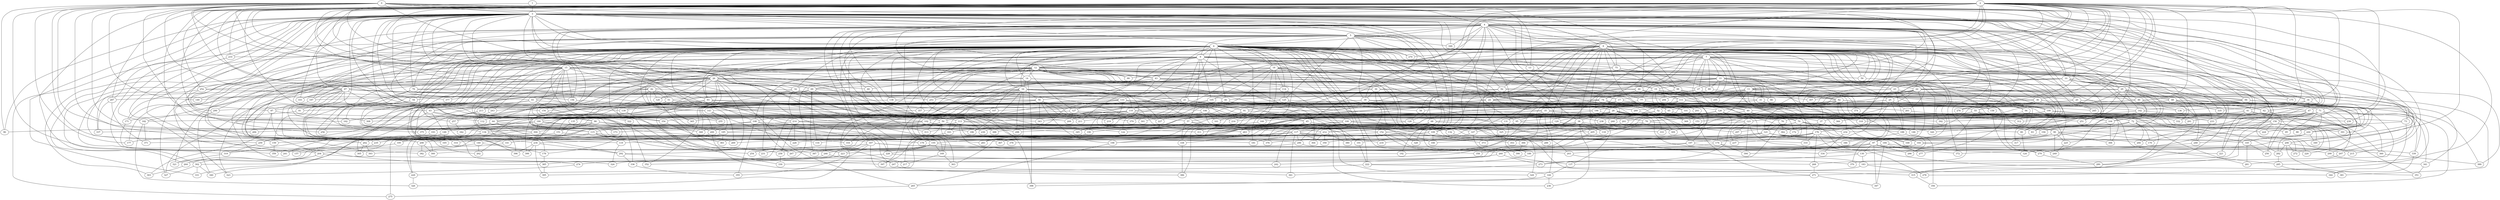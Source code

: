 strict graph "barabasi_albert_graph(400,3)" {
0;
1;
2;
3;
4;
5;
6;
7;
8;
9;
10;
11;
12;
13;
14;
15;
16;
17;
18;
19;
20;
21;
22;
23;
24;
25;
26;
27;
28;
29;
30;
31;
32;
33;
34;
35;
36;
37;
38;
39;
40;
41;
42;
43;
44;
45;
46;
47;
48;
49;
50;
51;
52;
53;
54;
55;
56;
57;
58;
59;
60;
61;
62;
63;
64;
65;
66;
67;
68;
69;
70;
71;
72;
73;
74;
75;
76;
77;
78;
79;
80;
81;
82;
83;
84;
85;
86;
87;
88;
89;
90;
91;
92;
93;
94;
95;
96;
97;
98;
99;
100;
101;
102;
103;
104;
105;
106;
107;
108;
109;
110;
111;
112;
113;
114;
115;
116;
117;
118;
119;
120;
121;
122;
123;
124;
125;
126;
127;
128;
129;
130;
131;
132;
133;
134;
135;
136;
137;
138;
139;
140;
141;
142;
143;
144;
145;
146;
147;
148;
149;
150;
151;
152;
153;
154;
155;
156;
157;
158;
159;
160;
161;
162;
163;
164;
165;
166;
167;
168;
169;
170;
171;
172;
173;
174;
175;
176;
177;
178;
179;
180;
181;
182;
183;
184;
185;
186;
187;
188;
189;
190;
191;
192;
193;
194;
195;
196;
197;
198;
199;
200;
201;
202;
203;
204;
205;
206;
207;
208;
209;
210;
211;
212;
213;
214;
215;
216;
217;
218;
219;
220;
221;
222;
223;
224;
225;
226;
227;
228;
229;
230;
231;
232;
233;
234;
235;
236;
237;
238;
239;
240;
241;
242;
243;
244;
245;
246;
247;
248;
249;
250;
251;
252;
253;
254;
255;
256;
257;
258;
259;
260;
261;
262;
263;
264;
265;
266;
267;
268;
269;
270;
271;
272;
273;
274;
275;
276;
277;
278;
279;
280;
281;
282;
283;
284;
285;
286;
287;
288;
289;
290;
291;
292;
293;
294;
295;
296;
297;
298;
299;
300;
301;
302;
303;
304;
305;
306;
307;
308;
309;
310;
311;
312;
313;
314;
315;
316;
317;
318;
319;
320;
321;
322;
323;
324;
325;
326;
327;
328;
329;
330;
331;
332;
333;
334;
335;
336;
337;
338;
339;
340;
341;
342;
343;
344;
345;
346;
347;
348;
349;
350;
351;
352;
353;
354;
355;
356;
357;
358;
359;
360;
361;
362;
363;
364;
365;
366;
367;
368;
369;
370;
371;
372;
373;
374;
375;
376;
377;
378;
379;
380;
381;
382;
383;
384;
385;
386;
387;
388;
389;
390;
391;
392;
393;
394;
395;
396;
397;
398;
399;
0 -- 3  [is_available=True, prob="0.843748363914"];
0 -- 4  [is_available=True, prob="0.504179511523"];
0 -- 5  [is_available=True, prob="0.972839481774"];
0 -- 11  [is_available=True, prob="0.466601541423"];
0 -- 15  [is_available=True, prob="0.651497351773"];
0 -- 146  [is_available=True, prob="0.71249834299"];
0 -- 149  [is_available=True, prob="0.04775482905"];
0 -- 154  [is_available=True, prob="1.0"];
0 -- 284  [is_available=True, prob="0.974266720541"];
0 -- 285  [is_available=True, prob="1.0"];
0 -- 162  [is_available=True, prob="0.746008899803"];
0 -- 298  [is_available=True, prob="0.239229925099"];
0 -- 47  [is_available=True, prob="0.737972501335"];
0 -- 177  [is_available=True, prob="0.543409749784"];
0 -- 312  [is_available=True, prob="0.913251337201"];
0 -- 139  [is_available=True, prob="0.847319103392"];
0 -- 208  [is_available=True, prob="0.178546636388"];
0 -- 84  [is_available=True, prob="0.879771577381"];
0 -- 342  [is_available=True, prob="0.0113865122126"];
0 -- 215  [is_available=True, prob="0.0352082787749"];
0 -- 348  [is_available=True, prob="0.0907908341468"];
0 -- 96  [is_available=True, prob="1.0"];
0 -- 98  [is_available=True, prob="0.530548793657"];
0 -- 359  [is_available=True, prob="1.0"];
0 -- 235  [is_available=True, prob="0.584775672253"];
0 -- 18  [is_available=True, prob="0.486016551957"];
0 -- 239  [is_available=True, prob="1.0"];
0 -- 122  [is_available=True, prob="1.0"];
1 -- 3  [is_available=True, prob="0.718038320858"];
1 -- 13  [is_available=True, prob="1.0"];
1 -- 190  [is_available=True, prob="1.0"];
2 -- 3  [is_available=True, prob="0.624609690877"];
2 -- 4  [is_available=True, prob="1.0"];
2 -- 134  [is_available=True, prob="1.0"];
2 -- 7  [is_available=True, prob="0.0743719059156"];
2 -- 136  [is_available=True, prob="0.83946788082"];
2 -- 10  [is_available=True, prob="0.0923611663302"];
2 -- 14  [is_available=True, prob="0.759702391055"];
2 -- 19  [is_available=True, prob="0.529611413014"];
2 -- 302  [is_available=True, prob="0.719382054069"];
2 -- 22  [is_available=True, prob="0.917043806396"];
2 -- 26  [is_available=True, prob="0.827428499874"];
2 -- 27  [is_available=True, prob="0.758344812328"];
2 -- 287  [is_available=True, prob="1.0"];
2 -- 32  [is_available=True, prob="0.77563278679"];
2 -- 34  [is_available=True, prob="1.0"];
2 -- 35  [is_available=True, prob="0.47625659305"];
2 -- 36  [is_available=True, prob="1.0"];
2 -- 166  [is_available=True, prob="1.0"];
2 -- 42  [is_available=True, prob="0.42583360654"];
2 -- 44  [is_available=True, prob="0.498769229316"];
2 -- 45  [is_available=True, prob="0.707051389262"];
2 -- 46  [is_available=True, prob="1.0"];
2 -- 175  [is_available=True, prob="0.120034658513"];
2 -- 49  [is_available=True, prob="0.0885477891138"];
2 -- 308  [is_available=True, prob="0.201658602611"];
2 -- 181  [is_available=True, prob="0.497862356716"];
2 -- 55  [is_available=True, prob="0.291352814547"];
2 -- 322  [is_available=True, prob="0.694411742503"];
2 -- 67  [is_available=True, prob="0.165032926623"];
2 -- 196  [is_available=True, prob="0.778568866737"];
2 -- 325  [is_available=True, prob="1.0"];
2 -- 77  [is_available=True, prob="1.0"];
2 -- 205  [is_available=True, prob="0.28483130055"];
2 -- 210  [is_available=True, prob="1.0"];
2 -- 291  [is_available=True, prob="1.0"];
2 -- 228  [is_available=True, prob="0.572309156362"];
2 -- 102  [is_available=True, prob="0.443709910593"];
2 -- 372  [is_available=True, prob="0.94643964494"];
2 -- 252  [is_available=True, prob="0.697754184297"];
3 -- 259  [is_available=True, prob="1.0"];
3 -- 4  [is_available=True, prob="0.884753843145"];
3 -- 5  [is_available=True, prob="1.0"];
3 -- 6  [is_available=True, prob="0.938191308925"];
3 -- 385  [is_available=True, prob="1.0"];
3 -- 8  [is_available=True, prob="0.743081890428"];
3 -- 10  [is_available=True, prob="0.573013259005"];
3 -- 13  [is_available=True, prob="0.640646490752"];
3 -- 15  [is_available=True, prob="0.540953701236"];
3 -- 17  [is_available=True, prob="0.26119447803"];
3 -- 20  [is_available=True, prob="0.0928939068424"];
3 -- 150  [is_available=True, prob="0.0579257095298"];
3 -- 23  [is_available=True, prob="1.0"];
3 -- 152  [is_available=True, prob="1.0"];
3 -- 156  [is_available=True, prob="0.962410901883"];
3 -- 157  [is_available=True, prob="0.414196679162"];
3 -- 287  [is_available=True, prob="0.666165441035"];
3 -- 33  [is_available=True, prob="0.623286011707"];
3 -- 290  [is_available=True, prob="0.185964471675"];
3 -- 39  [is_available=True, prob="1.0"];
3 -- 389  [is_available=True, prob="0.840069462913"];
3 -- 41  [is_available=True, prob="0.479136888719"];
3 -- 170  [is_available=True, prob="0.0648780604857"];
3 -- 43  [is_available=True, prob="0.439463329296"];
3 -- 175  [is_available=True, prob="0.364256194861"];
3 -- 304  [is_available=True, prob="0.640218722514"];
3 -- 51  [is_available=True, prob="0.0910593185239"];
3 -- 53  [is_available=True, prob="1.0"];
3 -- 182  [is_available=True, prob="0.727136578707"];
3 -- 266  [is_available=True, prob="0.752760050505"];
3 -- 61  [is_available=True, prob="1.0"];
3 -- 192  [is_available=True, prob="1.0"];
3 -- 194  [is_available=True, prob="0.793369086347"];
3 -- 67  [is_available=True, prob="0.391238023485"];
3 -- 69  [is_available=True, prob="0.283177912227"];
3 -- 71  [is_available=True, prob="1.0"];
3 -- 331  [is_available=True, prob="0.475312772392"];
3 -- 79  [is_available=True, prob="1.0"];
3 -- 210  [is_available=True, prob="0.782291383776"];
3 -- 86  [is_available=True, prob="0.0891447594524"];
3 -- 87  [is_available=True, prob="0.854070742643"];
3 -- 143  [is_available=True, prob="0.953061546194"];
3 -- 93  [is_available=True, prob="0.753847280102"];
3 -- 95  [is_available=True, prob="0.880837673572"];
3 -- 96  [is_available=True, prob="1.0"];
3 -- 99  [is_available=True, prob="0.896587365594"];
3 -- 103  [is_available=True, prob="0.195566998586"];
3 -- 232  [is_available=True, prob="0.942049927436"];
3 -- 107  [is_available=True, prob="0.605903814697"];
3 -- 243  [is_available=True, prob="0.867358303931"];
3 -- 252  [is_available=True, prob="0.314806051263"];
3 -- 382  [is_available=True, prob="0.229116700647"];
4 -- 129  [is_available=True, prob="0.048068098818"];
4 -- 388  [is_available=True, prob="0.140336083496"];
4 -- 5  [is_available=True, prob="0.628102412442"];
4 -- 6  [is_available=True, prob="0.0191108727643"];
4 -- 7  [is_available=True, prob="0.26763641431"];
4 -- 8  [is_available=True, prob="1.0"];
4 -- 10  [is_available=True, prob="0.175530820593"];
4 -- 398  [is_available=True, prob="0.0272231696612"];
4 -- 271  [is_available=True, prob="0.934115938917"];
4 -- 18  [is_available=True, prob="0.640230180034"];
4 -- 20  [is_available=True, prob="1.0"];
4 -- 22  [is_available=True, prob="0.563683067977"];
4 -- 23  [is_available=True, prob="0.752985775646"];
4 -- 29  [is_available=True, prob="0.0371669378314"];
4 -- 165  [is_available=True, prob="1.0"];
4 -- 38  [is_available=True, prob="0.0688867077369"];
4 -- 167  [is_available=True, prob="0.532154822985"];
4 -- 171  [is_available=True, prob="1.0"];
4 -- 44  [is_available=True, prob="0.87561770396"];
4 -- 301  [is_available=True, prob="1.0"];
4 -- 60  [is_available=True, prob="0.0328141098084"];
4 -- 138  [is_available=True, prob="0.226032593692"];
4 -- 62  [is_available=True, prob="0.110585998259"];
4 -- 63  [is_available=True, prob="1.0"];
4 -- 327  [is_available=True, prob="0.844604162124"];
4 -- 328  [is_available=True, prob="0.49077806587"];
4 -- 75  [is_available=True, prob="1.0"];
4 -- 336  [is_available=True, prob="1.0"];
4 -- 348  [is_available=True, prob="0.297300764181"];
4 -- 349  [is_available=True, prob="1.0"];
4 -- 230  [is_available=True, prob="0.878569712521"];
4 -- 108  [is_available=True, prob="0.970881262687"];
4 -- 370  [is_available=True, prob="0.510174353615"];
4 -- 121  [is_available=True, prob="0.662809137271"];
4 -- 276  [is_available=True, prob="0.123588795202"];
5 -- 112  [is_available=True, prob="0.554856029752"];
5 -- 6  [is_available=True, prob="0.991696653937"];
5 -- 39  [is_available=True, prob="0.291549898373"];
5 -- 8  [is_available=True, prob="0.617453416709"];
5 -- 9  [is_available=True, prob="1.0"];
5 -- 275  [is_available=True, prob="0.589760946431"];
5 -- 167  [is_available=True, prob="0.0820615182095"];
5 -- 270  [is_available=True, prob="0.132045959184"];
5 -- 79  [is_available=True, prob="1.0"];
5 -- 48  [is_available=True, prob="0.350671604515"];
5 -- 392  [is_available=True, prob="0.76116758634"];
5 -- 35  [is_available=True, prob="1.0"];
5 -- 149  [is_available=True, prob="0.503363730226"];
5 -- 54  [is_available=True, prob="0.591422499763"];
5 -- 41  [is_available=True, prob="0.807051996447"];
5 -- 26  [is_available=True, prob="0.392141954388"];
5 -- 348  [is_available=True, prob="1.0"];
5 -- 125  [is_available=True, prob="0.132965732286"];
6 -- 256  [is_available=True, prob="1.0"];
6 -- 257  [is_available=True, prob="0.671178133287"];
6 -- 261  [is_available=True, prob="0.411242546558"];
6 -- 7  [is_available=True, prob="0.714320433747"];
6 -- 264  [is_available=True, prob="1.0"];
6 -- 9  [is_available=True, prob="0.0650568374681"];
6 -- 138  [is_available=True, prob="1.0"];
6 -- 12  [is_available=True, prob="0.32982070642"];
6 -- 269  [is_available=True, prob="0.197827591345"];
6 -- 14  [is_available=True, prob="0.194582843203"];
6 -- 399  [is_available=True, prob="0.52411009473"];
6 -- 16  [is_available=True, prob="1.0"];
6 -- 18  [is_available=True, prob="0.0394263418532"];
6 -- 300  [is_available=True, prob="0.220386902233"];
6 -- 21  [is_available=True, prob="0.635408127033"];
6 -- 22  [is_available=True, prob="1.0"];
6 -- 23  [is_available=True, prob="0.450241580898"];
6 -- 25  [is_available=True, prob="0.28576773409"];
6 -- 155  [is_available=True, prob="0.594395155757"];
6 -- 28  [is_available=True, prob="0.218838107646"];
6 -- 133  [is_available=True, prob="0.26209652355"];
6 -- 32  [is_available=True, prob="1.0"];
6 -- 162  [is_available=True, prob="1.0"];
6 -- 36  [is_available=True, prob="0.285835603375"];
6 -- 37  [is_available=True, prob="1.0"];
6 -- 325  [is_available=True, prob="0.0786898282373"];
6 -- 308  [is_available=True, prob="0.832335912415"];
6 -- 40  [is_available=True, prob="0.874660873068"];
6 -- 171  [is_available=True, prob="1.0"];
6 -- 159  [is_available=True, prob="0.384779341634"];
6 -- 303  [is_available=True, prob="0.376749672055"];
6 -- 178  [is_available=True, prob="0.598253517793"];
6 -- 179  [is_available=True, prob="0.944206627607"];
6 -- 52  [is_available=True, prob="0.495197356154"];
6 -- 53  [is_available=True, prob="0.894920394156"];
6 -- 54  [is_available=True, prob="0.941608913092"];
6 -- 137  [is_available=True, prob="0.121077773209"];
6 -- 56  [is_available=True, prob="0.813666378713"];
6 -- 185  [is_available=True, prob="1.0"];
6 -- 59  [is_available=True, prob="1.0"];
6 -- 377  [is_available=True, prob="0.962214954347"];
6 -- 317  [is_available=True, prob="1.0"];
6 -- 245  [is_available=True, prob="1.0"];
6 -- 193  [is_available=True, prob="0.521869752271"];
6 -- 262  [is_available=True, prob="0.0367013244878"];
6 -- 197  [is_available=True, prob="0.375720424671"];
6 -- 70  [is_available=True, prob="0.531187576899"];
6 -- 74  [is_available=True, prob="1.0"];
6 -- 75  [is_available=True, prob="0.635274217937"];
6 -- 76  [is_available=True, prob="0.858988186656"];
6 -- 77  [is_available=True, prob="1.0"];
6 -- 208  [is_available=True, prob="1.0"];
6 -- 209  [is_available=True, prob="0.760367236238"];
6 -- 338  [is_available=True, prob="0.584322329678"];
6 -- 83  [is_available=True, prob="0.103203724803"];
6 -- 270  [is_available=True, prob="0.127117062762"];
6 -- 313  [is_available=True, prob="1.0"];
6 -- 92  [is_available=True, prob="0.926651459916"];
6 -- 93  [is_available=True, prob="0.956761706903"];
6 -- 222  [is_available=True, prob="1.0"];
6 -- 165  [is_available=True, prob="1.0"];
6 -- 98  [is_available=True, prob="0.0918881365371"];
6 -- 187  [is_available=True, prob="0.374199007576"];
6 -- 100  [is_available=True, prob="0.55441787198"];
6 -- 101  [is_available=True, prob="0.492002307468"];
6 -- 231  [is_available=True, prob="0.926734576745"];
6 -- 233  [is_available=True, prob="0.794125870249"];
6 -- 365  [is_available=True, prob="1.0"];
6 -- 367  [is_available=True, prob="1.0"];
6 -- 114  [is_available=True, prob="1.0"];
6 -- 117  [is_available=True, prob="0.199033106247"];
6 -- 311  [is_available=True, prob="0.951818911052"];
6 -- 315  [is_available=True, prob="0.835436315751"];
6 -- 293  [is_available=True, prob="0.326897819404"];
6 -- 127  [is_available=True, prob="0.525079217769"];
7 -- 33  [is_available=True, prob="1.0"];
7 -- 219  [is_available=True, prob="0.754669639859"];
7 -- 69  [is_available=True, prob="0.848063843348"];
7 -- 295  [is_available=True, prob="0.691450586466"];
7 -- 379  [is_available=True, prob="1.0"];
7 -- 332  [is_available=True, prob="0.650484262358"];
7 -- 107  [is_available=True, prob="1.0"];
7 -- 12  [is_available=True, prob="0.682203154937"];
7 -- 335  [is_available=True, prob="1.0"];
7 -- 318  [is_available=True, prob="0.142846532613"];
7 -- 309  [is_available=True, prob="0.0496970190081"];
7 -- 374  [is_available=True, prob="0.706180186322"];
7 -- 89  [is_available=True, prob="0.676879759918"];
7 -- 25  [is_available=True, prob="0.0568579196967"];
7 -- 27  [is_available=True, prob="0.384386624238"];
7 -- 30  [is_available=True, prob="0.71656762342"];
8 -- 258  [is_available=True, prob="0.0190345233387"];
8 -- 9  [is_available=True, prob="1.0"];
8 -- 394  [is_available=True, prob="0.998957434203"];
8 -- 11  [is_available=True, prob="1.0"];
8 -- 270  [is_available=True, prob="1.0"];
8 -- 16  [is_available=True, prob="0.943804968138"];
8 -- 274  [is_available=True, prob="0.380216454321"];
8 -- 131  [is_available=True, prob="0.127734128181"];
8 -- 276  [is_available=True, prob="0.910997586028"];
8 -- 24  [is_available=True, prob="0.910914603379"];
8 -- 29  [is_available=True, prob="0.322979996661"];
8 -- 34  [is_available=True, prob="0.150325964713"];
8 -- 37  [is_available=True, prob="0.003594397144"];
8 -- 38  [is_available=True, prob="0.945048573558"];
8 -- 169  [is_available=True, prob="0.188620866443"];
8 -- 43  [is_available=True, prob="0.324375003703"];
8 -- 172  [is_available=True, prob="0.165070797326"];
8 -- 307  [is_available=True, prob="1.0"];
8 -- 59  [is_available=True, prob="1.0"];
8 -- 189  [is_available=True, prob="0.288817763454"];
8 -- 72  [is_available=True, prob="0.330569841566"];
8 -- 75  [is_available=True, prob="1.0"];
8 -- 78  [is_available=True, prob="0.628770825955"];
8 -- 210  [is_available=True, prob="0.66137011291"];
8 -- 83  [is_available=True, prob="0.119700410965"];
8 -- 215  [is_available=True, prob="1.0"];
8 -- 92  [is_available=True, prob="0.0907109612704"];
8 -- 221  [is_available=True, prob="0.965608509606"];
8 -- 98  [is_available=True, prob="1.0"];
8 -- 101  [is_available=True, prob="0.5883021491"];
8 -- 110  [is_available=True, prob="0.160556786231"];
8 -- 369  [is_available=True, prob="0.114244122698"];
8 -- 372  [is_available=True, prob="0.268478057419"];
8 -- 246  [is_available=True, prob="0.190875496199"];
8 -- 380  [is_available=True, prob="0.951171561423"];
9 -- 364  [is_available=True, prob="0.121612682316"];
9 -- 12  [is_available=True, prob="0.0141385435026"];
9 -- 13  [is_available=True, prob="0.216120048426"];
9 -- 15  [is_available=True, prob="0.321157679891"];
9 -- 21  [is_available=True, prob="1.0"];
9 -- 153  [is_available=True, prob="0.58569785597"];
9 -- 30  [is_available=True, prob="0.656314984237"];
9 -- 290  [is_available=True, prob="1.0"];
9 -- 310  [is_available=True, prob="0.651562819407"];
9 -- 56  [is_available=True, prob="0.908162772175"];
9 -- 57  [is_available=True, prob="0.861876131592"];
9 -- 58  [is_available=True, prob="0.933410540471"];
9 -- 66  [is_available=True, prob="0.740434708463"];
9 -- 67  [is_available=True, prob="0.639544889908"];
9 -- 143  [is_available=True, prob="1.0"];
9 -- 93  [is_available=True, prob="0.320998021546"];
9 -- 354  [is_available=True, prob="1.0"];
9 -- 357  [is_available=True, prob="0.479461703552"];
9 -- 105  [is_available=True, prob="1.0"];
9 -- 108  [is_available=True, prob="0.40124850467"];
9 -- 240  [is_available=True, prob="0.304030851521"];
9 -- 233  [is_available=True, prob="0.86898449073"];
9 -- 248  [is_available=True, prob="0.541039703344"];
9 -- 253  [is_available=True, prob="0.290332152463"];
9 -- 127  [is_available=True, prob="1.0"];
10 -- 320  [is_available=True, prob="0.931653123144"];
10 -- 103  [is_available=True, prob="0.790089943456"];
10 -- 72  [is_available=True, prob="0.447363591946"];
10 -- 11  [is_available=True, prob="1.0"];
10 -- 34  [is_available=True, prob="0.614903037642"];
10 -- 111  [is_available=True, prob="0.381093442259"];
10 -- 17  [is_available=True, prob="0.766432150504"];
10 -- 58  [is_available=True, prob="0.436560528337"];
10 -- 251  [is_available=True, prob="0.363700726531"];
10 -- 124  [is_available=True, prob="0.707180467912"];
10 -- 29  [is_available=True, prob="0.323235774981"];
11 -- 289  [is_available=True, prob="0.0471432507099"];
11 -- 227  [is_available=True, prob="1.0"];
11 -- 70  [is_available=True, prob="0.180249844326"];
11 -- 295  [is_available=True, prob="0.0442135698714"];
11 -- 78  [is_available=True, prob="0.129715233206"];
11 -- 82  [is_available=True, prob="0.485874369083"];
11 -- 24  [is_available=True, prob="1.0"];
11 -- 317  [is_available=True, prob="0.256564683342"];
12 -- 14  [is_available=True, prob="0.54803171425"];
12 -- 154  [is_available=True, prob="0.819647359864"];
12 -- 32  [is_available=True, prob="0.28967916812"];
12 -- 40  [is_available=True, prob="0.00581093587369"];
12 -- 43  [is_available=True, prob="1.0"];
12 -- 44  [is_available=True, prob="0.288984107943"];
12 -- 47  [is_available=True, prob="0.527573723182"];
12 -- 236  [is_available=True, prob="0.853803516493"];
12 -- 60  [is_available=True, prob="0.490747363842"];
12 -- 64  [is_available=True, prob="1.0"];
12 -- 321  [is_available=True, prob="1.0"];
12 -- 323  [is_available=True, prob="0.00270162323922"];
12 -- 197  [is_available=True, prob="0.0964224226363"];
12 -- 201  [is_available=True, prob="0.774030951298"];
12 -- 80  [is_available=True, prob="0.947196626156"];
12 -- 81  [is_available=True, prob="0.604368794296"];
12 -- 217  [is_available=True, prob="0.330149274601"];
12 -- 91  [is_available=True, prob="0.360756457444"];
12 -- 225  [is_available=True, prob="0.110472994038"];
12 -- 99  [is_available=True, prob="0.324751616394"];
12 -- 108  [is_available=True, prob="0.289167088684"];
12 -- 336  [is_available=True, prob="1.0"];
12 -- 119  [is_available=True, prob="0.538094584871"];
13 -- 19  [is_available=True, prob="1.0"];
13 -- 129  [is_available=True, prob="0.60972111137"];
14 -- 398  [is_available=True, prob="0.498462942947"];
14 -- 16  [is_available=True, prob="0.232876172295"];
14 -- 27  [is_available=True, prob="0.0516325457804"];
14 -- 252  [is_available=True, prob="0.31302425695"];
14 -- 381  [is_available=True, prob="1.0"];
15 -- 19  [is_available=True, prob="0.0286471503926"];
15 -- 26  [is_available=True, prob="1.0"];
15 -- 156  [is_available=True, prob="0.359330653902"];
15 -- 158  [is_available=True, prob="1.0"];
15 -- 31  [is_available=True, prob="0.428282032054"];
15 -- 42  [is_available=True, prob="0.766963377484"];
15 -- 173  [is_available=True, prob="0.655310643208"];
15 -- 177  [is_available=True, prob="0.7722340557"];
15 -- 178  [is_available=True, prob="0.5460091774"];
15 -- 314  [is_available=True, prob="0.567374049956"];
15 -- 59  [is_available=True, prob="0.300132934344"];
15 -- 319  [is_available=True, prob="0.689123115242"];
15 -- 199  [is_available=True, prob="0.788778916213"];
15 -- 200  [is_available=True, prob="0.0136125167377"];
15 -- 207  [is_available=True, prob="0.462469074975"];
15 -- 213  [is_available=True, prob="1.0"];
15 -- 86  [is_available=True, prob="1.0"];
15 -- 243  [is_available=True, prob="0.420947318467"];
15 -- 374  [is_available=True, prob="0.910062140684"];
16 -- 128  [is_available=True, prob="1.0"];
16 -- 257  [is_available=True, prob="0.8772298418"];
16 -- 110  [is_available=True, prob="1.0"];
16 -- 283  [is_available=True, prob="0.629392998669"];
16 -- 71  [is_available=True, prob="0.229815886436"];
16 -- 169  [is_available=True, prob="0.306703964125"];
16 -- 138  [is_available=True, prob="0.887074637339"];
16 -- 363  [is_available=True, prob="0.12566538278"];
16 -- 45  [is_available=True, prob="1.0"];
16 -- 397  [is_available=True, prob="0.438488776816"];
16 -- 17  [is_available=True, prob="0.345619712594"];
16 -- 20  [is_available=True, prob="0.340254089025"];
16 -- 21  [is_available=True, prob="1.0"];
16 -- 56  [is_available=True, prob="0.694876045475"];
16 -- 186  [is_available=True, prob="0.0546722335522"];
16 -- 187  [is_available=True, prob="1.0"];
16 -- 298  [is_available=True, prob="0.168375437075"];
16 -- 31  [is_available=True, prob="0.855933080552"];
17 -- 35  [is_available=True, prob="0.486314772282"];
17 -- 164  [is_available=True, prob="0.142356411002"];
17 -- 41  [is_available=True, prob="1.0"];
17 -- 28  [is_available=True, prob="0.319056982796"];
17 -- 319  [is_available=True, prob="0.45028437008"];
18 -- 33  [is_available=True, prob="0.426826624884"];
18 -- 386  [is_available=True, prob="0.378378826439"];
18 -- 326  [is_available=True, prob="0.184588179738"];
18 -- 65  [is_available=True, prob="1.0"];
18 -- 105  [is_available=True, prob="1.0"];
18 -- 114  [is_available=True, prob="0.312046230417"];
18 -- 288  [is_available=True, prob="0.698521991956"];
18 -- 120  [is_available=True, prob="0.288687464415"];
18 -- 50  [is_available=True, prob="0.135590069291"];
18 -- 24  [is_available=True, prob="0.963568101616"];
18 -- 122  [is_available=True, prob="0.687827218031"];
18 -- 216  [is_available=True, prob="0.313123182556"];
19 -- 65  [is_available=True, prob="0.486049264301"];
19 -- 36  [is_available=True, prob="0.0884136220098"];
19 -- 293  [is_available=True, prob="0.435450656959"];
19 -- 74  [is_available=True, prob="0.272356017793"];
19 -- 48  [is_available=True, prob="0.851263551946"];
19 -- 111  [is_available=True, prob="0.155220537054"];
20 -- 80  [is_available=True, prob="1.0"];
20 -- 110  [is_available=True, prob="1.0"];
20 -- 81  [is_available=True, prob="0.593471825049"];
20 -- 52  [is_available=True, prob="0.733170415537"];
20 -- 245  [is_available=True, prob="0.861432911807"];
20 -- 278  [is_available=True, prob="0.905097659131"];
20 -- 341  [is_available=True, prob="1.0"];
21 -- 219  [is_available=True, prob="0.883473759764"];
21 -- 209  [is_available=True, prob="0.801239417274"];
21 -- 139  [is_available=True, prob="0.406168155701"];
21 -- 332  [is_available=True, prob="0.0279959994523"];
21 -- 49  [is_available=True, prob="0.822971908965"];
21 -- 91  [is_available=True, prob="0.748221729122"];
22 -- 160  [is_available=True, prob="1.0"];
22 -- 73  [is_available=True, prob="0.0632065284942"];
22 -- 238  [is_available=True, prob="0.350695261298"];
22 -- 145  [is_available=True, prob="0.39175149845"];
22 -- 370  [is_available=True, prob="1.0"];
22 -- 51  [is_available=True, prob="1.0"];
22 -- 52  [is_available=True, prob="0.89987829047"];
22 -- 25  [is_available=True, prob="0.828335951629"];
22 -- 62  [is_available=True, prob="0.113049592119"];
22 -- 95  [is_available=True, prob="0.658722934941"];
23 -- 163  [is_available=True, prob="1.0"];
23 -- 199  [is_available=True, prob="0.149376314702"];
23 -- 77  [is_available=True, prob="1.0"];
23 -- 366  [is_available=True, prob="0.375508157762"];
23 -- 146  [is_available=True, prob="0.799479228689"];
23 -- 188  [is_available=True, prob="1.0"];
24 -- 234  [is_available=True, prob="0.48086129169"];
24 -- 109  [is_available=True, prob="1.0"];
24 -- 136  [is_available=True, prob="0.464897122771"];
24 -- 116  [is_available=True, prob="0.800728944212"];
24 -- 28  [is_available=True, prob="1.0"];
25 -- 261  [is_available=True, prob="0.770987926937"];
25 -- 362  [is_available=True, prob="0.0136677277744"];
25 -- 395  [is_available=True, prob="0.605726133671"];
25 -- 90  [is_available=True, prob="0.836481704582"];
25 -- 188  [is_available=True, prob="0.6349307356"];
25 -- 357  [is_available=True, prob="0.687783244478"];
26 -- 320  [is_available=True, prob="0.348828845998"];
26 -- 265  [is_available=True, prob="0.657131771109"];
26 -- 155  [is_available=True, prob="0.186930058641"];
26 -- 30  [is_available=True, prob="0.697271338499"];
26 -- 31  [is_available=True, prob="0.0323216063265"];
26 -- 292  [is_available=True, prob="0.517723592985"];
26 -- 42  [is_available=True, prob="0.726393424862"];
26 -- 46  [is_available=True, prob="0.58263483918"];
26 -- 176  [is_available=True, prob="0.3380138205"];
26 -- 182  [is_available=True, prob="0.151669805419"];
26 -- 187  [is_available=True, prob="1.0"];
26 -- 60  [is_available=True, prob="0.342881907492"];
26 -- 61  [is_available=True, prob="1.0"];
26 -- 191  [is_available=True, prob="0.940636875586"];
26 -- 64  [is_available=True, prob="0.883378454892"];
26 -- 322  [is_available=True, prob="0.766503779408"];
26 -- 327  [is_available=True, prob="0.530693551385"];
26 -- 328  [is_available=True, prob="0.875624616016"];
26 -- 330  [is_available=True, prob="0.413378052771"];
26 -- 203  [is_available=True, prob="0.75321704277"];
26 -- 213  [is_available=True, prob="0.818011195408"];
26 -- 365  [is_available=True, prob="0.953130779781"];
26 -- 113  [is_available=True, prob="1.0"];
26 -- 377  [is_available=True, prob="0.420593911232"];
26 -- 378  [is_available=True, prob="0.550046245718"];
26 -- 125  [is_available=True, prob="0.60819475746"];
26 -- 254  [is_available=True, prob="0.680417402829"];
27 -- 128  [is_available=True, prob="0.842820759445"];
27 -- 40  [is_available=True, prob="1.0"];
27 -- 299  [is_available=True, prob="0.0724860477496"];
27 -- 66  [is_available=True, prob="1.0"];
27 -- 49  [is_available=True, prob="1.0"];
27 -- 84  [is_available=True, prob="0.14328811718"];
27 -- 53  [is_available=True, prob="0.202936538355"];
27 -- 287  [is_available=True, prob="0.156158827861"];
27 -- 277  [is_available=True, prob="0.871576949156"];
28 -- 129  [is_available=True, prob="1.0"];
28 -- 131  [is_available=True, prob="1.0"];
28 -- 100  [is_available=True, prob="0.925567125524"];
28 -- 38  [is_available=True, prob="0.215564082148"];
28 -- 102  [is_available=True, prob="0.181657306695"];
28 -- 297  [is_available=True, prob="0.781550340238"];
28 -- 333  [is_available=True, prob="0.269438545553"];
28 -- 163  [is_available=True, prob="0.391918742675"];
28 -- 309  [is_available=True, prob="0.728349755579"];
28 -- 118  [is_available=True, prob="0.442434261322"];
28 -- 123  [is_available=True, prob="0.678463433098"];
28 -- 285  [is_available=True, prob="0.963572451993"];
29 -- 205  [is_available=True, prob="0.0686567877146"];
29 -- 46  [is_available=True, prob="0.169504959106"];
29 -- 48  [is_available=True, prob="0.428908888839"];
29 -- 104  [is_available=True, prob="1.0"];
29 -- 307  [is_available=True, prob="1.0"];
29 -- 84  [is_available=True, prob="0.906094108044"];
29 -- 142  [is_available=True, prob="1.0"];
29 -- 280  [is_available=True, prob="0.494828976303"];
29 -- 180  [is_available=True, prob="0.101114847434"];
29 -- 123  [is_available=True, prob="0.940728824508"];
30 -- 39  [is_available=True, prob="1.0"];
30 -- 109  [is_available=True, prob="0.000858049370543"];
30 -- 175  [is_available=True, prob="0.727094170608"];
30 -- 340  [is_available=True, prob="0.99871786939"];
30 -- 329  [is_available=True, prob="0.265363233009"];
31 -- 107  [is_available=True, prob="0.0714691970503"];
31 -- 55  [is_available=True, prob="1.0"];
31 -- 87  [is_available=True, prob="0.502319485763"];
31 -- 286  [is_available=True, prob="1.0"];
32 -- 267  [is_available=True, prob="1.0"];
32 -- 301  [is_available=True, prob="0.114876883792"];
32 -- 50  [is_available=True, prob="1.0"];
32 -- 214  [is_available=True, prob="0.293086058477"];
32 -- 61  [is_available=True, prob="1.0"];
33 -- 68  [is_available=True, prob="0.255678772998"];
33 -- 294  [is_available=True, prob="1.0"];
33 -- 392  [is_available=True, prob="0.300944340939"];
33 -- 73  [is_available=True, prob="0.779885003264"];
33 -- 79  [is_available=True, prob="0.541124776959"];
33 -- 176  [is_available=True, prob="0.147282907493"];
33 -- 147  [is_available=True, prob="0.107970731168"];
33 -- 89  [is_available=True, prob="0.154287552324"];
33 -- 92  [is_available=True, prob="1.0"];
33 -- 94  [is_available=True, prob="0.850741336161"];
34 -- 47  [is_available=True, prob="1.0"];
34 -- 183  [is_available=True, prob="0.0534062675624"];
34 -- 335  [is_available=True, prob="1.0"];
34 -- 126  [is_available=True, prob="0.78479706716"];
35 -- 288  [is_available=True, prob="0.539613990424"];
35 -- 385  [is_available=True, prob="0.141880840489"];
35 -- 392  [is_available=True, prob="0.51423536833"];
35 -- 239  [is_available=True, prob="0.180601176594"];
35 -- 144  [is_available=True, prob="0.2800907366"];
35 -- 214  [is_available=True, prob="0.1011681179"];
35 -- 37  [is_available=True, prob="1.0"];
35 -- 95  [is_available=True, prob="0.695737773202"];
36 -- 65  [is_available=True, prob="0.749805677303"];
36 -- 389  [is_available=True, prob="1.0"];
36 -- 135  [is_available=True, prob="0.845466677351"];
36 -- 206  [is_available=True, prob="1.0"];
36 -- 239  [is_available=True, prob="0.549177314249"];
36 -- 273  [is_available=True, prob="0.874031138623"];
36 -- 55  [is_available=True, prob="1.0"];
37 -- 172  [is_available=True, prob="0.1777314128"];
37 -- 176  [is_available=True, prob="0.209774866811"];
37 -- 277  [is_available=True, prob="0.604741564073"];
38 -- 192  [is_available=True, prob="0.235681291691"];
38 -- 310  [is_available=True, prob="0.419247529376"];
38 -- 236  [is_available=True, prob="1.0"];
38 -- 109  [is_available=True, prob="1.0"];
38 -- 205  [is_available=True, prob="0.164384413039"];
38 -- 274  [is_available=True, prob="0.827946416995"];
38 -- 118  [is_available=True, prob="0.75551917746"];
38 -- 90  [is_available=True, prob="1.0"];
38 -- 190  [is_available=True, prob="1.0"];
39 -- 289  [is_available=True, prob="0.326969452866"];
39 -- 196  [is_available=True, prob="0.364686477853"];
39 -- 112  [is_available=True, prob="0.1866117848"];
39 -- 218  [is_available=True, prob="0.0468795231235"];
39 -- 255  [is_available=True, prob="0.656831592298"];
40 -- 106  [is_available=True, prob="1.0"];
40 -- 45  [is_available=True, prob="1.0"];
40 -- 50  [is_available=True, prob="0.731760209803"];
41 -- 160  [is_available=True, prob="0.381574598499"];
41 -- 73  [is_available=True, prob="0.504787474525"];
41 -- 76  [is_available=True, prob="0.319331836782"];
41 -- 112  [is_available=True, prob="0.72704640874"];
41 -- 220  [is_available=True, prob="1.0"];
41 -- 221  [is_available=True, prob="0.749367219665"];
42 -- 51  [is_available=True, prob="0.854896067353"];
42 -- 324  [is_available=True, prob="1.0"];
42 -- 357  [is_available=True, prob="0.926127677469"];
42 -- 142  [is_available=True, prob="0.511478128579"];
42 -- 115  [is_available=True, prob="0.888413761043"];
42 -- 54  [is_available=True, prob="0.285715905954"];
42 -- 343  [is_available=True, prob="1.0"];
42 -- 120  [is_available=True, prob="0.165673278322"];
43 -- 132  [is_available=True, prob="1.0"];
43 -- 69  [is_available=True, prob="1.0"];
43 -- 82  [is_available=True, prob="0.905412030545"];
43 -- 114  [is_available=True, prob="0.445574754554"];
43 -- 211  [is_available=True, prob="0.705803765368"];
43 -- 316  [is_available=True, prob="0.497586701144"];
44 -- 224  [is_available=True, prob="0.910201566216"];
44 -- 259  [is_available=True, prob="1.0"];
44 -- 102  [is_available=True, prob="0.169812249936"];
44 -- 74  [is_available=True, prob="0.513670534551"];
44 -- 66  [is_available=True, prob="0.118226094518"];
44 -- 111  [is_available=True, prob="0.421489989823"];
44 -- 82  [is_available=True, prob="1.0"];
44 -- 253  [is_available=True, prob="0.308106173761"];
44 -- 94  [is_available=True, prob="0.763649453286"];
45 -- 242  [is_available=True, prob="0.932769844989"];
45 -- 147  [is_available=True, prob="0.743716872427"];
45 -- 376  [is_available=True, prob="0.0709047214775"];
45 -- 315  [is_available=True, prob="0.26148145653"];
46 -- 71  [is_available=True, prob="1.0"];
46 -- 136  [is_available=True, prob="1.0"];
46 -- 297  [is_available=True, prob="1.0"];
46 -- 263  [is_available=True, prob="1.0"];
46 -- 88  [is_available=True, prob="0.248699790618"];
46 -- 58  [is_available=True, prob="0.678416525563"];
47 -- 331  [is_available=True, prob="0.628469620486"];
47 -- 206  [is_available=True, prob="0.265646576569"];
47 -- 150  [is_available=True, prob="0.544892303319"];
47 -- 250  [is_available=True, prob="1.0"];
47 -- 123  [is_available=True, prob="0.627156246656"];
48 -- 262  [is_available=True, prob="1.0"];
48 -- 391  [is_available=True, prob="1.0"];
48 -- 397  [is_available=True, prob="0.10197137809"];
48 -- 335  [is_available=True, prob="0.271900271536"];
48 -- 244  [is_available=True, prob="0.571665602816"];
48 -- 153  [is_available=True, prob="0.480151132307"];
48 -- 62  [is_available=True, prob="0.680091257684"];
49 -- 70  [is_available=True, prob="0.0994984874829"];
49 -- 76  [is_available=True, prob="0.418810825158"];
49 -- 115  [is_available=True, prob="0.0670098317241"];
50 -- 195  [is_available=True, prob="0.512574124186"];
50 -- 345  [is_available=True, prob="0.585064865345"];
50 -- 378  [is_available=True, prob="0.734287594692"];
50 -- 383  [is_available=True, prob="1.0"];
51 -- 289  [is_available=True, prob="0.966919716134"];
51 -- 230  [is_available=True, prob="0.251998646791"];
51 -- 139  [is_available=True, prob="0.517063076684"];
51 -- 396  [is_available=True, prob="0.477994473421"];
51 -- 174  [is_available=True, prob="0.98880065043"];
51 -- 241  [is_available=True, prob="1.0"];
51 -- 63  [is_available=True, prob="0.735319129614"];
52 -- 64  [is_available=True, prob="0.398678964803"];
52 -- 162  [is_available=True, prob="0.880078902472"];
52 -- 68  [is_available=True, prob="0.505441094197"];
52 -- 135  [is_available=True, prob="0.266508597258"];
52 -- 72  [is_available=True, prob="0.622070435112"];
52 -- 366  [is_available=True, prob="1.0"];
52 -- 145  [is_available=True, prob="0.0900555062982"];
52 -- 168  [is_available=True, prob="0.180030011574"];
53 -- 356  [is_available=True, prob="1.0"];
53 -- 101  [is_available=True, prob="0.566245297868"];
53 -- 364  [is_available=True, prob="1.0"];
53 -- 113  [is_available=True, prob="0.171088247696"];
53 -- 212  [is_available=True, prob="0.696951450918"];
53 -- 158  [is_available=True, prob="1.0"];
53 -- 134  [is_available=True, prob="0.95246910982"];
54 -- 314  [is_available=True, prob="1.0"];
54 -- 375  [is_available=True, prob="0.233297321989"];
55 -- 224  [is_available=True, prob="0.566846239505"];
55 -- 135  [is_available=True, prob="0.46380061133"];
55 -- 201  [is_available=True, prob="0.602901177556"];
55 -- 391  [is_available=True, prob="0.612124285"];
55 -- 78  [is_available=True, prob="1.0"];
55 -- 57  [is_available=True, prob="0.431990725114"];
55 -- 282  [is_available=True, prob="0.901086966298"];
55 -- 286  [is_available=True, prob="0.385542660393"];
56 -- 198  [is_available=True, prob="0.445465864612"];
56 -- 200  [is_available=True, prob="0.789185827712"];
56 -- 211  [is_available=True, prob="0.680297834447"];
56 -- 343  [is_available=True, prob="0.162036922627"];
56 -- 57  [is_available=True, prob="0.598937786249"];
56 -- 154  [is_available=True, prob="0.882191147351"];
56 -- 379  [is_available=True, prob="1.0"];
57 -- 132  [is_available=True, prob="0.699432742827"];
57 -- 230  [is_available=True, prob="0.106225174772"];
57 -- 80  [is_available=True, prob="0.644560956449"];
57 -- 338  [is_available=True, prob="0.974646897957"];
57 -- 388  [is_available=True, prob="1.0"];
58 -- 128  [is_available=True, prob="1.0"];
58 -- 68  [is_available=True, prob="0.984518702372"];
59 -- 97  [is_available=True, prob="0.170714159519"];
60 -- 376  [is_available=True, prob="0.753183300325"];
61 -- 166  [is_available=True, prob="0.918705278179"];
61 -- 140  [is_available=True, prob="0.27278785631"];
61 -- 141  [is_available=True, prob="0.867317568867"];
61 -- 246  [is_available=True, prob="0.41508649047"];
61 -- 63  [is_available=True, prob="0.275429340675"];
62 -- 332  [is_available=True, prob="0.60627916284"];
62 -- 250  [is_available=True, prob="0.488039423825"];
63 -- 305  [is_available=True, prob="0.389216647895"];
63 -- 148  [is_available=True, prob="0.761244203043"];
63 -- 181  [is_available=True, prob="1.0"];
63 -- 86  [is_available=True, prob="0.891477039256"];
64 -- 96  [is_available=True, prob="0.0566039214465"];
64 -- 193  [is_available=True, prob="0.941216182878"];
64 -- 387  [is_available=True, prob="0.81415194811"];
64 -- 115  [is_available=True, prob="0.6285949071"];
64 -- 244  [is_available=True, prob="1.0"];
65 -- 354  [is_available=True, prob="0.194355250072"];
65 -- 240  [is_available=True, prob="0.301637971525"];
65 -- 369  [is_available=True, prob="1.0"];
65 -- 280  [is_available=True, prob="0.164229959585"];
67 -- 103  [is_available=True, prob="0.942955722277"];
67 -- 202  [is_available=True, prob="0.366429662351"];
67 -- 140  [is_available=True, prob="1.0"];
67 -- 354  [is_available=True, prob="0.984543501347"];
67 -- 144  [is_available=True, prob="0.220776841983"];
67 -- 241  [is_available=True, prob="0.218899223079"];
67 -- 307  [is_available=True, prob="0.283615672052"];
67 -- 149  [is_available=True, prob="1.0"];
67 -- 284  [is_available=True, prob="1.0"];
67 -- 87  [is_available=True, prob="1.0"];
67 -- 156  [is_available=True, prob="1.0"];
67 -- 253  [is_available=True, prob="0.950574092631"];
67 -- 255  [is_available=True, prob="1.0"];
68 -- 296  [is_available=True, prob="0.218589664629"];
68 -- 141  [is_available=True, prob="0.863590881279"];
68 -- 83  [is_available=True, prob="0.99549174774"];
69 -- 352  [is_available=True, prob="0.0905539481097"];
69 -- 388  [is_available=True, prob="0.262762494699"];
69 -- 133  [is_available=True, prob="0.104520555456"];
69 -- 387  [is_available=True, prob="0.531995034057"];
69 -- 116  [is_available=True, prob="0.898355780015"];
69 -- 120  [is_available=True, prob="1.0"];
70 -- 325  [is_available=True, prob="0.87243863246"];
70 -- 284  [is_available=True, prob="1.0"];
70 -- 146  [is_available=True, prob="1.0"];
70 -- 147  [is_available=True, prob="0.357003024306"];
70 -- 85  [is_available=True, prob="0.318550649639"];
70 -- 218  [is_available=True, prob="0.352351455966"];
70 -- 188  [is_available=True, prob="0.945630210724"];
70 -- 381  [is_available=True, prob="0.374055850421"];
71 -- 130  [is_available=True, prob="0.514244282097"];
71 -- 104  [is_available=True, prob="0.525974058703"];
71 -- 202  [is_available=True, prob="1.0"];
71 -- 269  [is_available=True, prob="0.0490256874239"];
71 -- 360  [is_available=True, prob="0.338195401476"];
71 -- 339  [is_available=True, prob="0.548091771459"];
71 -- 85  [is_available=True, prob="0.179085950633"];
71 -- 88  [is_available=True, prob="1.0"];
72 -- 164  [is_available=True, prob="0.916381320377"];
72 -- 363  [is_available=True, prob="0.260210818244"];
72 -- 173  [is_available=True, prob="0.669065421511"];
72 -- 88  [is_available=True, prob="0.955192561121"];
72 -- 281  [is_available=True, prob="0.838008858927"];
72 -- 266  [is_available=True, prob="0.67508008117"];
72 -- 170  [is_available=True, prob="0.0257144796008"];
73 -- 344  [is_available=True, prob="0.863700372338"];
73 -- 90  [is_available=True, prob="0.61790004553"];
74 -- 231  [is_available=True, prob="0.0469582135263"];
74 -- 137  [is_available=True, prob="0.657966938859"];
74 -- 306  [is_available=True, prob="0.742301784985"];
74 -- 374  [is_available=True, prob="0.212776408664"];
74 -- 247  [is_available=True, prob="1.0"];
75 -- 99  [is_available=True, prob="0.846022889445"];
75 -- 294  [is_available=True, prob="0.111317553077"];
75 -- 89  [is_available=True, prob="0.0836309637461"];
76 -- 273  [is_available=True, prob="1.0"];
76 -- 362  [is_available=True, prob="0.0522520714226"];
76 -- 121  [is_available=True, prob="0.64965556035"];
77 -- 91  [is_available=True, prob="0.178605832378"];
77 -- 158  [is_available=True, prob="1.0"];
78 -- 320  [is_available=True, prob="0.0495333093092"];
78 -- 242  [is_available=True, prob="1.0"];
78 -- 179  [is_available=True, prob="0.0273389573339"];
78 -- 118  [is_available=True, prob="0.385573405967"];
79 -- 133  [is_available=True, prob="0.846262529318"];
79 -- 294  [is_available=True, prob="0.644080114259"];
79 -- 81  [is_available=True, prob="0.809615767857"];
79 -- 159  [is_available=True, prob="0.183500158065"];
80 -- 124  [is_available=True, prob="0.32185155066"];
81 -- 171  [is_available=True, prob="0.353840387469"];
82 -- 97  [is_available=True, prob="0.368387233649"];
82 -- 196  [is_available=True, prob="1.0"];
82 -- 199  [is_available=True, prob="0.730389261964"];
82 -- 201  [is_available=True, prob="0.588816000487"];
82 -- 291  [is_available=True, prob="1.0"];
82 -- 216  [is_available=True, prob="0.848297095355"];
82 -- 121  [is_available=True, prob="1.0"];
82 -- 346  [is_available=True, prob="0.914645336867"];
84 -- 142  [is_available=True, prob="0.0655308075976"];
84 -- 339  [is_available=True, prob="0.964219194928"];
84 -- 244  [is_available=True, prob="0.44995611364"];
84 -- 85  [is_available=True, prob="0.769778003482"];
84 -- 276  [is_available=True, prob="1.0"];
86 -- 362  [is_available=True, prob="1.0"];
86 -- 368  [is_available=True, prob="0.609920014359"];
86 -- 275  [is_available=True, prob="0.973125413294"];
86 -- 148  [is_available=True, prob="1.0"];
86 -- 151  [is_available=True, prob="1.0"];
86 -- 186  [is_available=True, prob="0.592434035625"];
87 -- 104  [is_available=True, prob="0.0909862954821"];
87 -- 393  [is_available=True, prob="0.0901779257252"];
87 -- 303  [is_available=True, prob="0.296857173091"];
89 -- 189  [is_available=True, prob="1.0"];
89 -- 94  [is_available=True, prob="0.97843908182"];
90 -- 225  [is_available=True, prob="0.969327596608"];
90 -- 358  [is_available=True, prob="1.0"];
90 -- 97  [is_available=True, prob="0.0912645407327"];
90 -- 170  [is_available=True, prob="0.050934509775"];
90 -- 306  [is_available=True, prob="0.557438435181"];
90 -- 249  [is_available=True, prob="0.149800906351"];
90 -- 378  [is_available=True, prob="0.492632882525"];
91 -- 161  [is_available=True, prob="1.0"];
91 -- 131  [is_available=True, prob="0.0523234023068"];
91 -- 198  [is_available=True, prob="0.452035372105"];
92 -- 160  [is_available=True, prob="1.0"];
92 -- 105  [is_available=True, prob="0.339408816365"];
92 -- 249  [is_available=True, prob="1.0"];
93 -- 100  [is_available=True, prob="0.43386965164"];
93 -- 106  [is_available=True, prob="1.0"];
93 -- 396  [is_available=True, prob="0.0951788622249"];
93 -- 173  [is_available=True, prob="0.909735467945"];
93 -- 213  [is_available=True, prob="0.659654480639"];
93 -- 228  [is_available=True, prob="0.939018488223"];
94 -- 384  [is_available=True, prob="1.0"];
94 -- 168  [is_available=True, prob="0.592412945308"];
94 -- 312  [is_available=True, prob="0.836596437565"];
94 -- 349  [is_available=True, prob="1.0"];
95 -- 333  [is_available=True, prob="1.0"];
95 -- 117  [is_available=True, prob="1.0"];
95 -- 152  [is_available=True, prob="0.460739336579"];
97 -- 130  [is_available=True, prob="0.494517594295"];
97 -- 347  [is_available=True, prob="0.356321722935"];
97 -- 260  [is_available=True, prob="0.69266883822"];
97 -- 220  [is_available=True, prob="0.0920047751038"];
97 -- 246  [is_available=True, prob="0.935153355296"];
97 -- 393  [is_available=True, prob="1.0"];
97 -- 124  [is_available=True, prob="1.0"];
97 -- 189  [is_available=True, prob="0.742809393409"];
97 -- 286  [is_available=True, prob="0.0629420145891"];
98 -- 194  [is_available=True, prob="0.572739871398"];
98 -- 295  [is_available=True, prob="1.0"];
98 -- 399  [is_available=True, prob="0.551698994019"];
98 -- 186  [is_available=True, prob="0.31894174222"];
98 -- 126  [is_available=True, prob="0.193376249494"];
100 -- 263  [is_available=True, prob="0.608135567662"];
100 -- 232  [is_available=True, prob="0.909734521312"];
100 -- 183  [is_available=True, prob="1.0"];
100 -- 122  [is_available=True, prob="0.8329571358"];
101 -- 353  [is_available=True, prob="0.023272458865"];
101 -- 358  [is_available=True, prob="0.768928567774"];
101 -- 153  [is_available=True, prob="0.230578563469"];
101 -- 251  [is_available=True, prob="0.805911918275"];
101 -- 351  [is_available=True, prob="1.0"];
102 -- 256  [is_available=True, prob="0.0765735698092"];
102 -- 272  [is_available=True, prob="0.500046843523"];
102 -- 185  [is_available=True, prob="1.0"];
102 -- 191  [is_available=True, prob="0.7378709215"];
104 -- 306  [is_available=True, prob="0.484906912861"];
104 -- 194  [is_available=True, prob="1.0"];
105 -- 106  [is_available=True, prob="1.0"];
105 -- 345  [is_available=True, prob="1.0"];
105 -- 127  [is_available=True, prob="0.905840372948"];
106 -- 161  [is_available=True, prob="1.0"];
106 -- 132  [is_available=True, prob="0.560154318608"];
106 -- 216  [is_available=True, prob="0.878792480522"];
106 -- 379  [is_available=True, prob="0.712805071763"];
107 -- 113  [is_available=True, prob="0.824125730982"];
108 -- 355  [is_available=True, prob="0.807945140128"];
108 -- 368  [is_available=True, prob="0.687264112255"];
108 -- 148  [is_available=True, prob="0.365869009293"];
108 -- 117  [is_available=True, prob="0.107780855124"];
108 -- 247  [is_available=True, prob="0.0770720485182"];
109 -- 288  [is_available=True, prob="0.329039520823"];
109 -- 384  [is_available=True, prob="1.0"];
109 -- 166  [is_available=True, prob="0.814446220002"];
109 -- 367  [is_available=True, prob="0.62599681757"];
109 -- 314  [is_available=True, prob="1.0"];
109 -- 155  [is_available=True, prob="0.103148649078"];
110 -- 227  [is_available=True, prob="0.718240095413"];
110 -- 263  [is_available=True, prob="0.237769653447"];
110 -- 343  [is_available=True, prob="0.0841539137453"];
110 -- 301  [is_available=True, prob="0.963395338993"];
110 -- 151  [is_available=True, prob="0.0116664703905"];
110 -- 308  [is_available=True, prob="0.835438025212"];
110 -- 157  [is_available=True, prob="0.397899757592"];
110 -- 318  [is_available=True, prob="0.881557785679"];
111 -- 161  [is_available=True, prob="0.624959049357"];
111 -- 261  [is_available=True, prob="0.0516872377236"];
111 -- 143  [is_available=True, prob="0.119936234127"];
111 -- 212  [is_available=True, prob="0.658042151795"];
111 -- 245  [is_available=True, prob="0.136436264314"];
111 -- 318  [is_available=True, prob="0.334316998537"];
112 -- 342  [is_available=True, prob="0.871409835175"];
113 -- 163  [is_available=True, prob="0.29564520295"];
113 -- 260  [is_available=True, prob="1.0"];
113 -- 134  [is_available=True, prob="0.400794561032"];
113 -- 296  [is_available=True, prob="1.0"];
113 -- 237  [is_available=True, prob="0.010125632602"];
113 -- 304  [is_available=True, prob="1.0"];
113 -- 152  [is_available=True, prob="0.326565224652"];
114 -- 368  [is_available=True, prob="0.173502918184"];
114 -- 373  [is_available=True, prob="1.0"];
114 -- 125  [is_available=True, prob="0.605373858034"];
115 -- 195  [is_available=True, prob="1.0"];
115 -- 229  [is_available=True, prob="0.426043634278"];
115 -- 269  [is_available=True, prob="0.26438317051"];
115 -- 116  [is_available=True, prob="0.850110894621"];
115 -- 119  [is_available=True, prob="0.946828418566"];
115 -- 184  [is_available=True, prob="0.980687879419"];
117 -- 164  [is_available=True, prob="0.339221646727"];
117 -- 296  [is_available=True, prob="0.459537439348"];
117 -- 361  [is_available=True, prob="0.796011909581"];
117 -- 208  [is_available=True, prob="1.0"];
117 -- 181  [is_available=True, prob="0.452611500273"];
117 -- 119  [is_available=True, prob="0.873597706984"];
117 -- 218  [is_available=True, prob="0.667235293913"];
117 -- 350  [is_available=True, prob="0.0523050542161"];
119 -- 324  [is_available=True, prob="0.308626273782"];
120 -- 223  [is_available=True, prob="0.279955784499"];
121 -- 197  [is_available=True, prob="0.20386225402"];
121 -- 198  [is_available=True, prob="0.055379073465"];
121 -- 168  [is_available=True, prob="0.0616861223799"];
121 -- 266  [is_available=True, prob="0.535506169835"];
121 -- 140  [is_available=True, prob="0.245135718848"];
121 -- 141  [is_available=True, prob="0.215139978075"];
121 -- 174  [is_available=True, prob="0.15240224936"];
121 -- 145  [is_available=True, prob="0.313383348488"];
121 -- 317  [is_available=True, prob="0.719609162"];
123 -- 193  [is_available=True, prob="0.00728735542308"];
123 -- 130  [is_available=True, prob="1.0"];
123 -- 297  [is_available=True, prob="1.0"];
123 -- 394  [is_available=True, prob="1.0"];
123 -- 237  [is_available=True, prob="1.0"];
125 -- 180  [is_available=True, prob="1.0"];
125 -- 380  [is_available=True, prob="0.458087525936"];
125 -- 126  [is_available=True, prob="1.0"];
126 -- 172  [is_available=True, prob="0.283588274036"];
126 -- 174  [is_available=True, prob="0.140324689006"];
126 -- 240  [is_available=True, prob="0.897311039769"];
126 -- 180  [is_available=True, prob="0.331282594413"];
126 -- 366  [is_available=True, prob="0.580763596559"];
126 -- 346  [is_available=True, prob="0.263943626309"];
126 -- 316  [is_available=True, prob="0.428239702962"];
127 -- 238  [is_available=True, prob="0.931436629279"];
127 -- 209  [is_available=True, prob="0.78079783404"];
127 -- 182  [is_available=True, prob="0.942584939783"];
127 -- 219  [is_available=True, prob="1.0"];
128 -- 184  [is_available=True, prob="0.520657348375"];
128 -- 235  [is_available=True, prob="0.699269476746"];
129 -- 200  [is_available=True, prob="0.790708659338"];
129 -- 220  [is_available=True, prob="1.0"];
130 -- 137  [is_available=True, prob="1.0"];
130 -- 183  [is_available=True, prob="1.0"];
131 -- 373  [is_available=True, prob="0.894441237562"];
132 -- 384  [is_available=True, prob="0.253478782914"];
133 -- 290  [is_available=True, prob="0.0557357353239"];
133 -- 227  [is_available=True, prob="0.526414922753"];
133 -- 238  [is_available=True, prob="0.463053116085"];
133 -- 243  [is_available=True, prob="0.478012621422"];
133 -- 341  [is_available=True, prob="0.159728875227"];
133 -- 313  [is_available=True, prob="0.0643425826015"];
133 -- 190  [is_available=True, prob="1.0"];
133 -- 293  [is_available=True, prob="0.653337743695"];
134 -- 321  [is_available=True, prob="0.986207547204"];
134 -- 292  [is_available=True, prob="0.823832406648"];
134 -- 202  [is_available=True, prob="1.0"];
135 -- 151  [is_available=True, prob="0.387592858282"];
136 -- 291  [is_available=True, prob="1.0"];
137 -- 144  [is_available=True, prob="0.814105188403"];
138 -- 232  [is_available=True, prob="1.0"];
138 -- 195  [is_available=True, prob="0.664212163744"];
139 -- 267  [is_available=True, prob="0.343298199022"];
140 -- 262  [is_available=True, prob="1.0"];
140 -- 157  [is_available=True, prob="1.0"];
140 -- 178  [is_available=True, prob="0.30334651835"];
141 -- 359  [is_available=True, prob="1.0"];
142 -- 150  [is_available=True, prob="0.0526644132102"];
142 -- 251  [is_available=True, prob="0.780465603808"];
142 -- 254  [is_available=True, prob="0.483233472819"];
143 -- 226  [is_available=True, prob="0.50238443009"];
143 -- 185  [is_available=True, prob="0.55268158084"];
143 -- 255  [is_available=True, prob="0.421165287837"];
144 -- 236  [is_available=True, prob="1.0"];
144 -- 265  [is_available=True, prob="0.131726592271"];
145 -- 250  [is_available=True, prob="0.835600303237"];
145 -- 281  [is_available=True, prob="0.554541295917"];
147 -- 390  [is_available=True, prob="0.967735637177"];
147 -- 191  [is_available=True, prob="0.731883975731"];
148 -- 259  [is_available=True, prob="0.652018642978"];
148 -- 165  [is_available=True, prob="0.64060295749"];
148 -- 159  [is_available=True, prob="1.0"];
150 -- 224  [is_available=True, prob="0.271049593961"];
150 -- 298  [is_available=True, prob="0.383507092739"];
150 -- 299  [is_available=True, prob="0.897657430086"];
150 -- 268  [is_available=True, prob="0.402985394346"];
150 -- 272  [is_available=True, prob="0.950593245447"];
150 -- 313  [is_available=True, prob="0.595856628855"];
151 -- 177  [is_available=True, prob="0.882201956301"];
151 -- 167  [is_available=True, prob="0.760072599811"];
152 -- 353  [is_available=True, prob="0.188130750469"];
152 -- 390  [is_available=True, prob="0.0593621824912"];
152 -- 203  [is_available=True, prob="0.276406459781"];
152 -- 367  [is_available=True, prob="0.230771586236"];
152 -- 179  [is_available=True, prob="0.501997478121"];
153 -- 350  [is_available=True, prob="0.332734847651"];
153 -- 271  [is_available=True, prob="0.321221150532"];
154 -- 322  [is_available=True, prob="0.269355944234"];
155 -- 258  [is_available=True, prob="0.840081845153"];
155 -- 228  [is_available=True, prob="0.355062652407"];
155 -- 358  [is_available=True, prob="1.0"];
155 -- 169  [is_available=True, prob="0.207732654806"];
155 -- 254  [is_available=True, prob="1.0"];
156 -- 214  [is_available=True, prob="0.841437521336"];
158 -- 279  [is_available=True, prob="1.0"];
159 -- 359  [is_available=True, prob="0.117335423245"];
160 -- 345  [is_available=True, prob="0.169389738252"];
163 -- 217  [is_available=True, prob="0.983447267134"];
164 -- 360  [is_available=True, prob="1.0"];
164 -- 334  [is_available=True, prob="0.0734023648912"];
164 -- 223  [is_available=True, prob="0.00288439688456"];
167 -- 192  [is_available=True, prob="0.676092533181"];
167 -- 355  [is_available=True, prob="1.0"];
167 -- 329  [is_available=True, prob="1.0"];
167 -- 299  [is_available=True, prob="0.945397666718"];
167 -- 204  [is_available=True, prob="1.0"];
167 -- 223  [is_available=True, prob="1.0"];
169 -- 363  [is_available=True, prob="0.830684161665"];
169 -- 217  [is_available=True, prob="0.445497293728"];
171 -- 204  [is_available=True, prob="1.0"];
174 -- 394  [is_available=True, prob="0.89855507951"];
174 -- 300  [is_available=True, prob="1.0"];
174 -- 207  [is_available=True, prob="0.202380293535"];
176 -- 310  [is_available=True, prob="1.0"];
176 -- 328  [is_available=True, prob="1.0"];
176 -- 268  [is_available=True, prob="1.0"];
176 -- 237  [is_available=True, prob="0.975683650836"];
176 -- 376  [is_available=True, prob="1.0"];
176 -- 278  [is_available=True, prob="0.810038833497"];
176 -- 184  [is_available=True, prob="0.594055081385"];
178 -- 385  [is_available=True, prob="0.996932895041"];
180 -- 304  [is_available=True, prob="1.0"];
180 -- 337  [is_available=True, prob="1.0"];
180 -- 212  [is_available=True, prob="0.816965341659"];
180 -- 375  [is_available=True, prob="1.0"];
180 -- 283  [is_available=True, prob="0.290717352457"];
182 -- 371  [is_available=True, prob="0.562534925969"];
182 -- 326  [is_available=True, prob="1.0"];
183 -- 329  [is_available=True, prob="0.285164959617"];
183 -- 278  [is_available=True, prob="0.597825424507"];
184 -- 267  [is_available=True, prob="0.859265228509"];
184 -- 339  [is_available=True, prob="0.515879706126"];
184 -- 277  [is_available=True, prob="0.387296873149"];
184 -- 347  [is_available=True, prob="1.0"];
185 -- 234  [is_available=True, prob="0.155930835106"];
185 -- 279  [is_available=True, prob="0.27059788269"];
185 -- 383  [is_available=True, prob="0.783168488552"];
187 -- 204  [is_available=True, prob="1.0"];
188 -- 260  [is_available=True, prob="0.244001649215"];
188 -- 356  [is_available=True, prob="0.527559671738"];
189 -- 222  [is_available=True, prob="0.800339115594"];
190 -- 283  [is_available=True, prob="0.847077713593"];
191 -- 222  [is_available=True, prob="0.640832582882"];
193 -- 371  [is_available=True, prob="0.146507057317"];
194 -- 346  [is_available=True, prob="0.984903538029"];
195 -- 264  [is_available=True, prob="0.167742813944"];
196 -- 311  [is_available=True, prob="1.0"];
196 -- 334  [is_available=True, prob="0.756737601828"];
197 -- 231  [is_available=True, prob="0.506819232238"];
197 -- 203  [is_available=True, prob="0.776822011099"];
197 -- 221  [is_available=True, prob="0.278408918842"];
198 -- 265  [is_available=True, prob="0.628589712028"];
199 -- 225  [is_available=True, prob="1.0"];
199 -- 360  [is_available=True, prob="0.185097235494"];
199 -- 233  [is_available=True, prob="0.398488267808"];
199 -- 365  [is_available=True, prob="0.482808785015"];
199 -- 207  [is_available=True, prob="1.0"];
199 -- 211  [is_available=True, prob="1.0"];
199 -- 382  [is_available=True, prob="0.932512037976"];
200 -- 235  [is_available=True, prob="0.613185801139"];
200 -- 361  [is_available=True, prob="0.338115898163"];
201 -- 353  [is_available=True, prob="0.172505045712"];
202 -- 393  [is_available=True, prob="0.82185390368"];
202 -- 305  [is_available=True, prob="0.473612740537"];
203 -- 370  [is_available=True, prob="0.788724021585"];
204 -- 264  [is_available=True, prob="0.437586633197"];
204 -- 302  [is_available=True, prob="0.0845799178693"];
204 -- 242  [is_available=True, prob="0.937095849148"];
205 -- 206  [is_available=True, prob="0.550299005824"];
205 -- 330  [is_available=True, prob="0.826303683462"];
206 -- 272  [is_available=True, prob="0.705543767231"];
206 -- 215  [is_available=True, prob="0.529931672816"];
206 -- 282  [is_available=True, prob="0.0250809898903"];
206 -- 351  [is_available=True, prob="1.0"];
207 -- 281  [is_available=True, prob="0.0839954860366"];
208 -- 382  [is_available=True, prob="0.34883739972"];
208 -- 300  [is_available=True, prob="0.472701434559"];
210 -- 323  [is_available=True, prob="0.338348725113"];
212 -- 226  [is_available=True, prob="0.0914993779043"];
212 -- 364  [is_available=True, prob="0.361529444253"];
212 -- 380  [is_available=True, prob="1.0"];
212 -- 350  [is_available=True, prob="1.0"];
213 -- 234  [is_available=True, prob="1.0"];
213 -- 375  [is_available=True, prob="1.0"];
214 -- 258  [is_available=True, prob="0.905622411009"];
214 -- 229  [is_available=True, prob="0.161509298114"];
214 -- 391  [is_available=True, prob="1.0"];
214 -- 226  [is_available=True, prob="0.223272204488"];
214 -- 311  [is_available=True, prob="0.879545397525"];
222 -- 344  [is_available=True, prob="0.44868524867"];
222 -- 229  [is_available=True, prob="0.803300126742"];
223 -- 352  [is_available=True, prob="1.0"];
225 -- 249  [is_available=True, prob="0.424386548824"];
228 -- 268  [is_available=True, prob="0.498754382711"];
228 -- 302  [is_available=True, prob="0.747044553927"];
229 -- 326  [is_available=True, prob="0.363110069308"];
232 -- 334  [is_available=True, prob="0.457037445157"];
233 -- 248  [is_available=True, prob="0.188315517541"];
234 -- 292  [is_available=True, prob="1.0"];
234 -- 395  [is_available=True, prob="0.287482306451"];
234 -- 396  [is_available=True, prob="1.0"];
234 -- 399  [is_available=True, prob="1.0"];
235 -- 241  [is_available=True, prob="0.707430284605"];
238 -- 309  [is_available=True, prob="0.8379857278"];
243 -- 257  [is_available=True, prob="0.67540500135"];
244 -- 248  [is_available=True, prob="0.0871328516952"];
244 -- 282  [is_available=True, prob="0.00243632680184"];
244 -- 349  [is_available=True, prob="0.672002982623"];
246 -- 274  [is_available=True, prob="0.215118266059"];
246 -- 247  [is_available=True, prob="0.719592489515"];
247 -- 386  [is_available=True, prob="1.0"];
248 -- 279  [is_available=True, prob="0.948759985955"];
252 -- 256  [is_available=True, prob="0.0852793723255"];
252 -- 337  [is_available=True, prob="0.552337758567"];
252 -- 377  [is_available=True, prob="1.0"];
257 -- 342  [is_available=True, prob="0.625364615233"];
258 -- 330  [is_available=True, prob="0.136310298805"];
259 -- 319  [is_available=True, prob="0.27083094901"];
260 -- 324  [is_available=True, prob="0.410406979327"];
260 -- 273  [is_available=True, prob="1.0"];
261 -- 312  [is_available=True, prob="1.0"];
263 -- 338  [is_available=True, prob="0.903927365186"];
264 -- 303  [is_available=True, prob="0.0422245230205"];
265 -- 275  [is_available=True, prob="1.0"];
268 -- 271  [is_available=True, prob="0.800666744423"];
271 -- 347  [is_available=True, prob="0.405300283375"];
271 -- 398  [is_available=True, prob="0.412815783933"];
273 -- 361  [is_available=True, prob="0.763103608925"];
274 -- 323  [is_available=True, prob="0.170193896041"];
279 -- 280  [is_available=True, prob="1.0"];
280 -- 315  [is_available=True, prob="0.399236315156"];
282 -- 285  [is_available=True, prob="0.93741709108"];
285 -- 381  [is_available=True, prob="1.0"];
287 -- 337  [is_available=True, prob="0.469959667085"];
287 -- 371  [is_available=True, prob="0.398769812907"];
289 -- 369  [is_available=True, prob="0.183929532022"];
290 -- 340  [is_available=True, prob="1.0"];
292 -- 336  [is_available=True, prob="1.0"];
292 -- 397  [is_available=True, prob="1.0"];
293 -- 333  [is_available=True, prob="0.731053824239"];
296 -- 387  [is_available=True, prob="1.0"];
296 -- 372  [is_available=True, prob="0.769529424231"];
299 -- 341  [is_available=True, prob="0.922352946288"];
302 -- 327  [is_available=True, prob="0.143353581825"];
302 -- 331  [is_available=True, prob="0.512680718348"];
302 -- 340  [is_available=True, prob="0.539074933864"];
304 -- 316  [is_available=True, prob="0.945054422153"];
304 -- 305  [is_available=True, prob="1.0"];
315 -- 356  [is_available=True, prob="0.734328643887"];
319 -- 321  [is_available=True, prob="1.0"];
322 -- 352  [is_available=True, prob="1.0"];
325 -- 373  [is_available=True, prob="0.130941435202"];
336 -- 355  [is_available=True, prob="0.395305145411"];
338 -- 386  [is_available=True, prob="0.521952172515"];
339 -- 344  [is_available=True, prob="0.991943035076"];
341 -- 351  [is_available=True, prob="0.712187701614"];
354 -- 383  [is_available=True, prob="0.651178434792"];
360 -- 389  [is_available=True, prob="1.0"];
384 -- 390  [is_available=True, prob="0.874987697899"];
385 -- 395  [is_available=True, prob="0.967631603919"];
}
